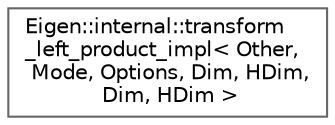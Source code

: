 digraph "类继承关系图"
{
 // LATEX_PDF_SIZE
  bgcolor="transparent";
  edge [fontname=Helvetica,fontsize=10,labelfontname=Helvetica,labelfontsize=10];
  node [fontname=Helvetica,fontsize=10,shape=box,height=0.2,width=0.4];
  rankdir="LR";
  Node0 [id="Node000000",label="Eigen::internal::transform\l_left_product_impl\< Other,\l Mode, Options, Dim, HDim,\l Dim, HDim \>",height=0.2,width=0.4,color="grey40", fillcolor="white", style="filled",URL="$struct_eigen_1_1internal_1_1transform__left__product__impl_3_01_other_00_01_mode_00_01_options_037bfaa634250d504931892f5ae22fc66.html",tooltip=" "];
}
